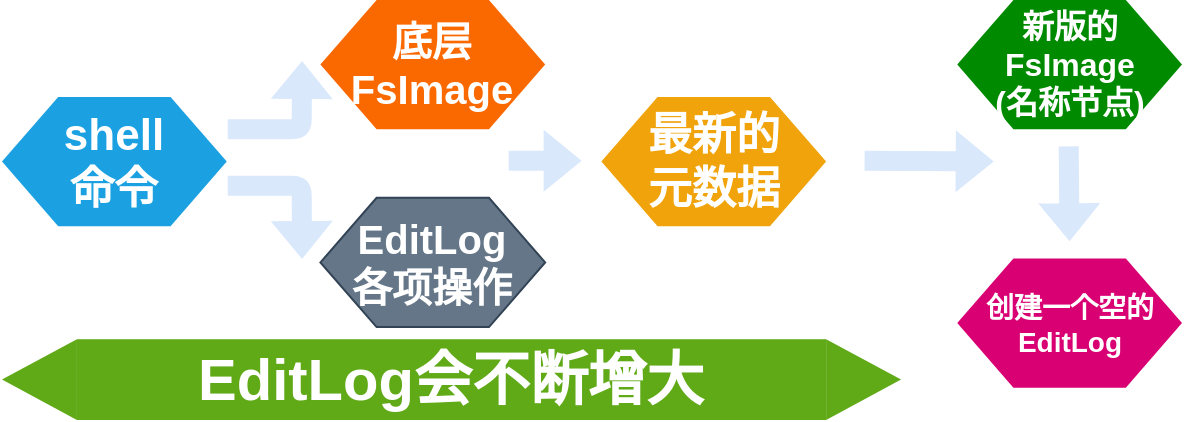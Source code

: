 <mxfile version="12.8.1" type="device"><diagram id="aYHicOR6wNzjBexPRzd1" name="第 1 页"><mxGraphModel dx="782" dy="499" grid="1" gridSize="10" guides="1" tooltips="1" connect="1" arrows="1" fold="1" page="1" pageScale="1" pageWidth="827" pageHeight="1169" math="0" shadow="0"><root><mxCell id="0"/><mxCell id="1" parent="0"/><mxCell id="w3BtK8HjrdmX-BrGRg0g-1" value="&lt;div style=&quot;font-size: 22px&quot;&gt;&lt;font style=&quot;font-size: 22px&quot;&gt;shell&lt;/font&gt;&lt;/div&gt;&lt;div style=&quot;font-size: 22px&quot;&gt;&lt;font style=&quot;font-size: 22px&quot;&gt;命令&lt;br&gt;&lt;/font&gt;&lt;/div&gt;" style="shape=hexagon;perimeter=hexagonPerimeter2;whiteSpace=wrap;html=1;fontStyle=1;fillColor=#1ba1e2;strokeColor=none;fontColor=#ffffff;" parent="1" vertex="1"><mxGeometry y="48.462" width="112.381" height="64.615" as="geometry"/></mxCell><mxCell id="w3BtK8HjrdmX-BrGRg0g-2" value="&lt;div style=&quot;font-size: 20px;&quot;&gt;底层&lt;/div&gt;&lt;div style=&quot;font-size: 20px;&quot;&gt;FsImage&lt;br style=&quot;font-size: 20px;&quot;&gt;&lt;/div&gt;" style="shape=hexagon;perimeter=hexagonPerimeter2;whiteSpace=wrap;html=1;fontStyle=1;fontSize=20;fillColor=#fa6800;strokeColor=none;fontColor=#ffffff;" parent="1" vertex="1"><mxGeometry x="159.206" width="112.381" height="64.615" as="geometry"/></mxCell><mxCell id="w3BtK8HjrdmX-BrGRg0g-3" value="&lt;div style=&quot;font-size: 20px;&quot;&gt;EditLog&lt;/div&gt;&lt;div style=&quot;font-size: 20px;&quot;&gt;各项操作&lt;br style=&quot;font-size: 20px;&quot;&gt;&lt;/div&gt;" style="shape=hexagon;perimeter=hexagonPerimeter2;whiteSpace=wrap;html=1;fontStyle=1;fontSize=20;fillColor=#647687;strokeColor=#314354;fontColor=#ffffff;" parent="1" vertex="1"><mxGeometry x="159.206" y="98.923" width="112.381" height="64.615" as="geometry"/></mxCell><mxCell id="w3BtK8HjrdmX-BrGRg0g-4" value="&lt;div style=&quot;font-size: 22px;&quot;&gt;最新的&lt;/div&gt;&lt;div style=&quot;font-size: 22px;&quot;&gt;元数据&lt;br style=&quot;font-size: 22px;&quot;&gt;&lt;/div&gt;" style="shape=hexagon;perimeter=hexagonPerimeter2;whiteSpace=wrap;html=1;fontStyle=1;fontSize=22;fillColor=#f0a30a;strokeColor=none;fontColor=#ffffff;" parent="1" vertex="1"><mxGeometry x="299.683" y="48.462" width="112.381" height="64.615" as="geometry"/></mxCell><mxCell id="w3BtK8HjrdmX-BrGRg0g-5" value="&lt;div style=&quot;font-size: 16px;&quot;&gt;新版的&lt;/div&gt;&lt;div style=&quot;font-size: 16px;&quot;&gt;FsImage&lt;/div&gt;&lt;div style=&quot;font-size: 16px;&quot;&gt;(名称节点)&lt;br style=&quot;font-size: 16px;&quot;&gt;&lt;/div&gt;" style="shape=hexagon;perimeter=hexagonPerimeter2;whiteSpace=wrap;html=1;fontStyle=1;fontSize=16;fillColor=#008a00;strokeColor=none;fontColor=#ffffff;" parent="1" vertex="1"><mxGeometry x="477.619" width="112.381" height="64.615" as="geometry"/></mxCell><mxCell id="w3BtK8HjrdmX-BrGRg0g-6" value="&lt;div style=&quot;font-size: 14px;&quot;&gt;创建一个空的&lt;/div&gt;&lt;div style=&quot;font-size: 14px;&quot;&gt;EditLog&lt;br style=&quot;font-size: 14px;&quot;&gt;&lt;/div&gt;" style="shape=hexagon;perimeter=hexagonPerimeter2;whiteSpace=wrap;html=1;fontStyle=1;fontSize=14;fillColor=#d80073;strokeColor=none;fontColor=#ffffff;" parent="1" vertex="1"><mxGeometry x="477.619" y="129.231" width="112.381" height="64.615" as="geometry"/></mxCell><mxCell id="w3BtK8HjrdmX-BrGRg0g-7" value="" style="shape=flexArrow;endArrow=classic;html=1;fillColor=#dae8fc;strokeColor=none;" parent="1" edge="1"><mxGeometry width="50" height="50" relative="1" as="geometry"><mxPoint x="112.381" y="64.615" as="sourcePoint"/><mxPoint x="150" y="30" as="targetPoint"/><Array as="points"><mxPoint x="149.841" y="64.615"/></Array></mxGeometry></mxCell><mxCell id="w3BtK8HjrdmX-BrGRg0g-8" value="" style="shape=flexArrow;endArrow=classic;html=1;fillColor=#dae8fc;strokeColor=none;" parent="1" edge="1"><mxGeometry width="50" height="50" relative="1" as="geometry"><mxPoint x="112.381" y="92.885" as="sourcePoint"/><mxPoint x="150" y="130" as="targetPoint"/><Array as="points"><mxPoint x="149.841" y="92.885"/></Array></mxGeometry></mxCell><mxCell id="w3BtK8HjrdmX-BrGRg0g-9" value="" style="shape=flexArrow;endArrow=classic;html=1;fillColor=#dae8fc;strokeColor=none;" parent="1" edge="1"><mxGeometry width="50" height="50" relative="1" as="geometry"><mxPoint x="252.857" y="80.365" as="sourcePoint"/><mxPoint x="290.317" y="80.365" as="targetPoint"/></mxGeometry></mxCell><mxCell id="w3BtK8HjrdmX-BrGRg0g-10" value="" style="shape=flexArrow;endArrow=classic;html=1;fillColor=#dae8fc;strokeColor=none;" parent="1" edge="1"><mxGeometry width="50" height="50" relative="1" as="geometry"><mxPoint x="430.794" y="80.365" as="sourcePoint"/><mxPoint x="496.349" y="80.769" as="targetPoint"/></mxGeometry></mxCell><mxCell id="w3BtK8HjrdmX-BrGRg0g-13" value="" style="shape=flexArrow;endArrow=classic;html=1;fontSize=14;fillColor=#dae8fc;strokeColor=none;" parent="1" edge="1"><mxGeometry width="50" height="50" relative="1" as="geometry"><mxPoint x="533.341" y="72.692" as="sourcePoint"/><mxPoint x="533.81" y="121.154" as="targetPoint"/></mxGeometry></mxCell><mxCell id="orNKAMG-N8vK6kfBUp6D-6" value="" style="group" vertex="1" connectable="0" parent="1"><mxGeometry y="169.615" width="449.524" height="40.385" as="geometry"/></mxCell><mxCell id="orNKAMG-N8vK6kfBUp6D-2" value="EditLog会不断增大" style="rounded=0;whiteSpace=wrap;html=1;strokeColor=none;fillColor=#60a917;fontColor=#ffffff;fontSize=29;fontStyle=1" vertex="1" parent="orNKAMG-N8vK6kfBUp6D-6"><mxGeometry x="37.46" width="374.603" height="40.385" as="geometry"/></mxCell><mxCell id="orNKAMG-N8vK6kfBUp6D-3" value="" style="triangle;whiteSpace=wrap;html=1;direction=west;strokeColor=none;fillColor=#60a917;fontColor=#ffffff;" vertex="1" parent="orNKAMG-N8vK6kfBUp6D-6"><mxGeometry width="37.46" height="40.385" as="geometry"/></mxCell><mxCell id="orNKAMG-N8vK6kfBUp6D-4" value="" style="triangle;whiteSpace=wrap;html=1;strokeColor=none;fillColor=#60a917;fontColor=#ffffff;" vertex="1" parent="orNKAMG-N8vK6kfBUp6D-6"><mxGeometry x="412.063" width="37.46" height="40.385" as="geometry"/></mxCell></root></mxGraphModel></diagram></mxfile>